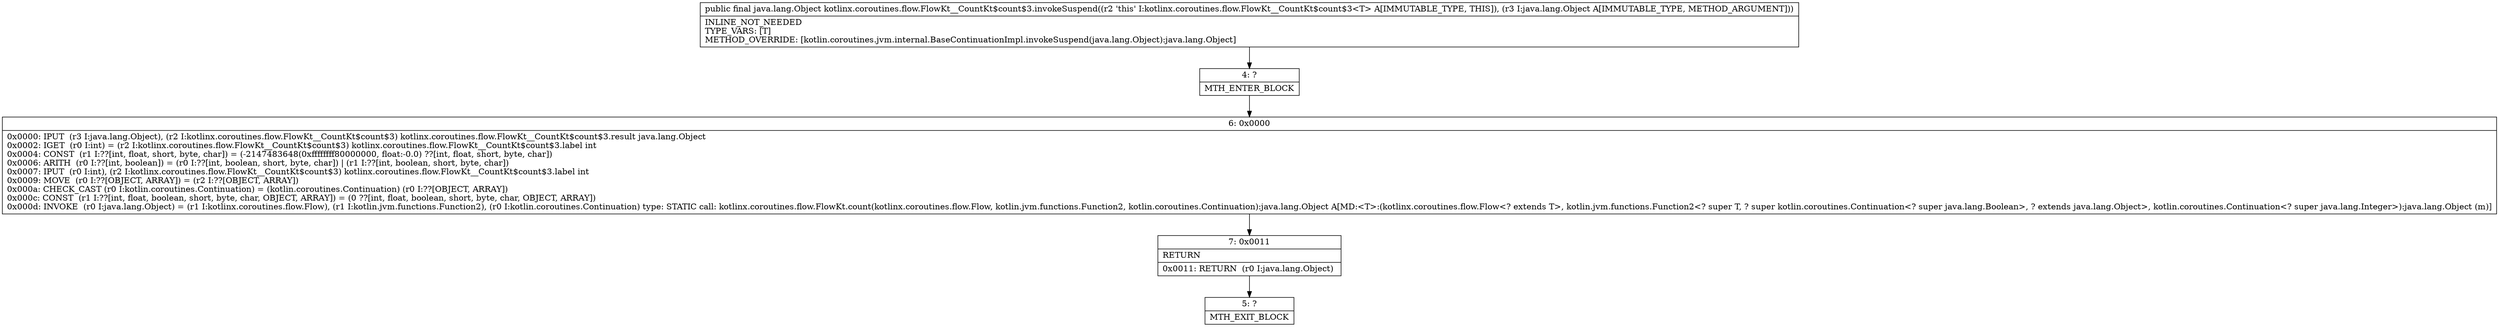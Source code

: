 digraph "CFG forkotlinx.coroutines.flow.FlowKt__CountKt$count$3.invokeSuspend(Ljava\/lang\/Object;)Ljava\/lang\/Object;" {
Node_4 [shape=record,label="{4\:\ ?|MTH_ENTER_BLOCK\l}"];
Node_6 [shape=record,label="{6\:\ 0x0000|0x0000: IPUT  (r3 I:java.lang.Object), (r2 I:kotlinx.coroutines.flow.FlowKt__CountKt$count$3) kotlinx.coroutines.flow.FlowKt__CountKt$count$3.result java.lang.Object \l0x0002: IGET  (r0 I:int) = (r2 I:kotlinx.coroutines.flow.FlowKt__CountKt$count$3) kotlinx.coroutines.flow.FlowKt__CountKt$count$3.label int \l0x0004: CONST  (r1 I:??[int, float, short, byte, char]) = (\-2147483648(0xffffffff80000000, float:\-0.0) ??[int, float, short, byte, char]) \l0x0006: ARITH  (r0 I:??[int, boolean]) = (r0 I:??[int, boolean, short, byte, char]) \| (r1 I:??[int, boolean, short, byte, char]) \l0x0007: IPUT  (r0 I:int), (r2 I:kotlinx.coroutines.flow.FlowKt__CountKt$count$3) kotlinx.coroutines.flow.FlowKt__CountKt$count$3.label int \l0x0009: MOVE  (r0 I:??[OBJECT, ARRAY]) = (r2 I:??[OBJECT, ARRAY]) \l0x000a: CHECK_CAST (r0 I:kotlin.coroutines.Continuation) = (kotlin.coroutines.Continuation) (r0 I:??[OBJECT, ARRAY]) \l0x000c: CONST  (r1 I:??[int, float, boolean, short, byte, char, OBJECT, ARRAY]) = (0 ??[int, float, boolean, short, byte, char, OBJECT, ARRAY]) \l0x000d: INVOKE  (r0 I:java.lang.Object) = (r1 I:kotlinx.coroutines.flow.Flow), (r1 I:kotlin.jvm.functions.Function2), (r0 I:kotlin.coroutines.Continuation) type: STATIC call: kotlinx.coroutines.flow.FlowKt.count(kotlinx.coroutines.flow.Flow, kotlin.jvm.functions.Function2, kotlin.coroutines.Continuation):java.lang.Object A[MD:\<T\>:(kotlinx.coroutines.flow.Flow\<? extends T\>, kotlin.jvm.functions.Function2\<? super T, ? super kotlin.coroutines.Continuation\<? super java.lang.Boolean\>, ? extends java.lang.Object\>, kotlin.coroutines.Continuation\<? super java.lang.Integer\>):java.lang.Object (m)]\l}"];
Node_7 [shape=record,label="{7\:\ 0x0011|RETURN\l|0x0011: RETURN  (r0 I:java.lang.Object) \l}"];
Node_5 [shape=record,label="{5\:\ ?|MTH_EXIT_BLOCK\l}"];
MethodNode[shape=record,label="{public final java.lang.Object kotlinx.coroutines.flow.FlowKt__CountKt$count$3.invokeSuspend((r2 'this' I:kotlinx.coroutines.flow.FlowKt__CountKt$count$3\<T\> A[IMMUTABLE_TYPE, THIS]), (r3 I:java.lang.Object A[IMMUTABLE_TYPE, METHOD_ARGUMENT]))  | INLINE_NOT_NEEDED\lTYPE_VARS: [T]\lMETHOD_OVERRIDE: [kotlin.coroutines.jvm.internal.BaseContinuationImpl.invokeSuspend(java.lang.Object):java.lang.Object]\l}"];
MethodNode -> Node_4;Node_4 -> Node_6;
Node_6 -> Node_7;
Node_7 -> Node_5;
}

